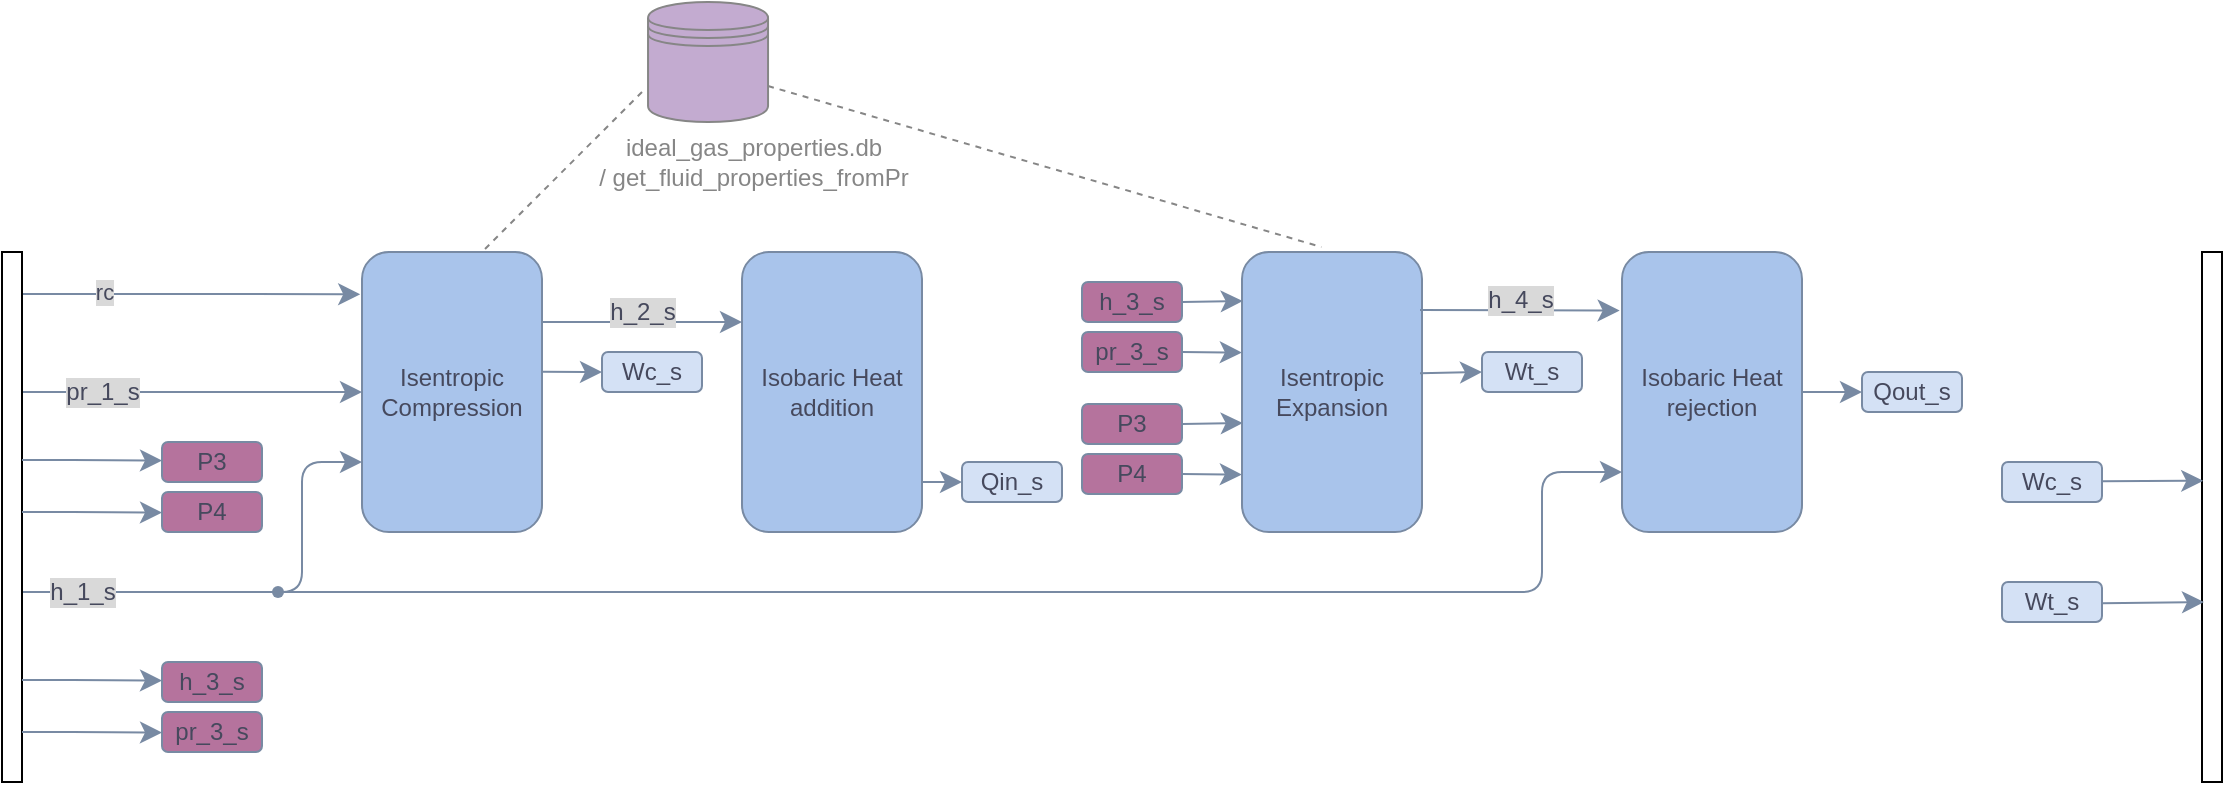 <mxfile version="27.1.6">
  <diagram id="dMFPq8Ma2SvLUkesaSkS" name="Page-1">
    <mxGraphModel dx="1668" dy="894" grid="1" gridSize="10" guides="1" tooltips="1" connect="1" arrows="1" fold="1" page="1" pageScale="1" pageWidth="1169" pageHeight="827" background="light-dark(#FFFFFF,#F7F7F7)" math="0" shadow="0">
      <root>
        <mxCell id="0" />
        <mxCell id="1" parent="0" />
        <mxCell id="d45avjFu-AIYiAAqqC4H-3" value="Isentropic Compression" style="rounded=1;whiteSpace=wrap;html=1;labelBackgroundColor=none;fillColor=light-dark(#A9C4EB,#A9C4EB);strokeColor=#788AA3;fontColor=light-dark(#46495D,#333333);" parent="1" vertex="1">
          <mxGeometry x="200" y="295" width="90" height="140" as="geometry" />
        </mxCell>
        <mxCell id="d45avjFu-AIYiAAqqC4H-4" value="" style="edgeStyle=elbowEdgeStyle;elbow=horizontal;endArrow=classic;html=1;curved=0;rounded=1;endSize=8;startSize=8;fontSize=12;entryX=0;entryY=0.5;entryDx=0;entryDy=0;labelBackgroundColor=none;strokeColor=#788AA3;fontColor=default;" parent="1" target="d45avjFu-AIYiAAqqC4H-3" edge="1">
          <mxGeometry width="50" height="50" relative="1" as="geometry">
            <mxPoint x="30" y="365" as="sourcePoint" />
            <mxPoint x="50" y="525" as="targetPoint" />
            <Array as="points">
              <mxPoint x="100" y="465" />
            </Array>
          </mxGeometry>
        </mxCell>
        <mxCell id="d45avjFu-AIYiAAqqC4H-5" value="pr_1_s" style="edgeLabel;html=1;align=center;verticalAlign=middle;resizable=0;points=[];fontSize=12;labelBackgroundColor=light-dark(#D9D9D9,#DBDBDB);fontColor=light-dark(#46495D,#46495D);rounded=1;" parent="d45avjFu-AIYiAAqqC4H-4" vertex="1" connectable="0">
          <mxGeometry x="0.672" relative="1" as="geometry">
            <mxPoint x="-102" as="offset" />
          </mxGeometry>
        </mxCell>
        <mxCell id="d45avjFu-AIYiAAqqC4H-6" value="" style="edgeStyle=elbowEdgeStyle;elbow=horizontal;endArrow=classic;html=1;curved=0;rounded=1;endSize=8;startSize=8;fontSize=12;entryX=0;entryY=0.75;entryDx=0;entryDy=0;labelBackgroundColor=none;strokeColor=#788AA3;fontColor=default;" parent="1" target="d45avjFu-AIYiAAqqC4H-3" edge="1">
          <mxGeometry width="50" height="50" relative="1" as="geometry">
            <mxPoint x="30" y="465" as="sourcePoint" />
            <mxPoint x="160" y="395" as="targetPoint" />
            <Array as="points">
              <mxPoint x="170" y="430" />
            </Array>
          </mxGeometry>
        </mxCell>
        <mxCell id="d45avjFu-AIYiAAqqC4H-7" value="h_1_s" style="edgeLabel;html=1;align=center;verticalAlign=middle;resizable=0;points=[];fontSize=12;labelBackgroundColor=light-dark(#D9D9D9,#DBDBDB);fontColor=light-dark(#46495D,#46495D);rounded=1;" parent="d45avjFu-AIYiAAqqC4H-6" vertex="1" connectable="0">
          <mxGeometry x="0.786" y="-1" relative="1" as="geometry">
            <mxPoint x="-115" y="64" as="offset" />
          </mxGeometry>
        </mxCell>
        <mxCell id="d45avjFu-AIYiAAqqC4H-8" value="Isobaric Heat addition" style="rounded=1;whiteSpace=wrap;html=1;labelBackgroundColor=none;fillColor=light-dark(#A9C4EB,#A9C4EB);strokeColor=#788AA3;fontColor=light-dark(#46495D,#333333);" parent="1" vertex="1">
          <mxGeometry x="390" y="295" width="90" height="140" as="geometry" />
        </mxCell>
        <mxCell id="d45avjFu-AIYiAAqqC4H-9" value="" style="endArrow=classic;html=1;rounded=1;fontSize=12;startSize=8;endSize=8;curved=1;exitX=1;exitY=0.25;exitDx=0;exitDy=0;entryX=0;entryY=0.25;entryDx=0;entryDy=0;labelBackgroundColor=none;strokeColor=#788AA3;fontColor=default;" parent="1" source="d45avjFu-AIYiAAqqC4H-3" target="d45avjFu-AIYiAAqqC4H-8" edge="1">
          <mxGeometry width="50" height="50" relative="1" as="geometry">
            <mxPoint x="290" y="525" as="sourcePoint" />
            <mxPoint x="340" y="475" as="targetPoint" />
          </mxGeometry>
        </mxCell>
        <mxCell id="d45avjFu-AIYiAAqqC4H-10" value="h_2_s" style="edgeLabel;html=1;align=center;verticalAlign=middle;resizable=0;points=[];fontSize=12;labelBackgroundColor=light-dark(#D9D9D9,#DBDBDB);fontColor=light-dark(#46495D,#46495D);rounded=1;" parent="d45avjFu-AIYiAAqqC4H-9" vertex="1" connectable="0">
          <mxGeometry x="0.364" y="-2" relative="1" as="geometry">
            <mxPoint x="-18" y="-7" as="offset" />
          </mxGeometry>
        </mxCell>
        <mxCell id="d45avjFu-AIYiAAqqC4H-20" value="" style="edgeStyle=elbowEdgeStyle;elbow=horizontal;endArrow=classic;html=1;curved=0;rounded=1;endSize=8;startSize=8;fontSize=12;entryDx=0;entryDy=0;entryPerimeter=0;labelBackgroundColor=none;strokeColor=#788AA3;fontColor=default;exitX=0.65;exitY=0.578;exitDx=0;exitDy=0;exitPerimeter=0;" parent="1" source="d45avjFu-AIYiAAqqC4H-21" target="d45avjFu-AIYiAAqqC4H-21" edge="1">
          <mxGeometry width="50" height="50" relative="1" as="geometry">
            <mxPoint x="90" y="525" as="sourcePoint" />
            <mxPoint x="390" y="345" as="targetPoint" />
            <Array as="points" />
          </mxGeometry>
        </mxCell>
        <mxCell id="d45avjFu-AIYiAAqqC4H-21" value="" style="shape=waypoint;fillStyle=solid;size=6;pointerEvents=1;points=[];fillColor=none;resizable=0;rotatable=0;perimeter=centerPerimeter;snapToPoint=1;labelBackgroundColor=none;strokeColor=#788AA3;fontColor=#46495D;rounded=1;" parent="1" vertex="1">
          <mxGeometry x="148" y="455" width="20" height="20" as="geometry" />
        </mxCell>
        <mxCell id="d45avjFu-AIYiAAqqC4H-22" value="" style="endArrow=classic;html=1;rounded=1;fontSize=12;startSize=8;endSize=8;curved=1;exitX=1.002;exitY=0.428;exitDx=0;exitDy=0;exitPerimeter=0;labelBackgroundColor=none;strokeColor=#788AA3;fontColor=default;verticalAlign=middle;entryX=0;entryY=0.5;entryDx=0;entryDy=0;" parent="1" source="d45avjFu-AIYiAAqqC4H-3" target="d45avjFu-AIYiAAqqC4H-23" edge="1">
          <mxGeometry width="50" height="50" relative="1" as="geometry">
            <mxPoint x="260" y="355" as="sourcePoint" />
            <mxPoint x="299" y="355" as="targetPoint" />
          </mxGeometry>
        </mxCell>
        <mxCell id="d45avjFu-AIYiAAqqC4H-23" value="Wc_s" style="rounded=1;whiteSpace=wrap;html=1;labelBackgroundColor=none;fillColor=light-dark(#D4E1F5,#9AC7BF);strokeColor=#788AA3;fontColor=light-dark(#46495D,#46495D);" parent="1" vertex="1">
          <mxGeometry x="320" y="345" width="50" height="20" as="geometry" />
        </mxCell>
        <mxCell id="d45avjFu-AIYiAAqqC4H-24" value="Isentropic Expansion" style="rounded=1;whiteSpace=wrap;html=1;labelBackgroundColor=none;fillColor=light-dark(#A9C4EB,#A9C4EB);strokeColor=#788AA3;fontColor=light-dark(#46495D,#333333);" parent="1" vertex="1">
          <mxGeometry x="640" y="295" width="90" height="140" as="geometry" />
        </mxCell>
        <mxCell id="d45avjFu-AIYiAAqqC4H-27" value="P3" style="rounded=1;whiteSpace=wrap;html=1;labelBackgroundColor=none;fillColor=light-dark(#B5739D,#F19C99);strokeColor=#788AA3;fontColor=light-dark(#46495D,#333333);" parent="1" vertex="1">
          <mxGeometry x="560" y="371" width="50" height="20" as="geometry" />
        </mxCell>
        <mxCell id="d45avjFu-AIYiAAqqC4H-28" value="" style="endArrow=classic;html=1;rounded=1;fontSize=12;startSize=8;endSize=8;curved=1;entryX=0.004;entryY=0.35;entryDx=0;entryDy=0;entryPerimeter=0;exitX=1;exitY=0.5;exitDx=0;exitDy=0;labelBackgroundColor=none;strokeColor=#788AA3;fontColor=default;" parent="1" source="d45avjFu-AIYiAAqqC4H-27" edge="1">
          <mxGeometry width="50" height="50" relative="1" as="geometry">
            <mxPoint x="371" y="491" as="sourcePoint" />
            <mxPoint x="640.36" y="380.5" as="targetPoint" />
          </mxGeometry>
        </mxCell>
        <mxCell id="d45avjFu-AIYiAAqqC4H-29" value="P4" style="rounded=1;whiteSpace=wrap;html=1;labelBackgroundColor=none;fillColor=light-dark(#B5739D,#F19C99);strokeColor=#788AA3;fontColor=light-dark(#46495D,#333333);" parent="1" vertex="1">
          <mxGeometry x="560" y="396" width="50" height="20" as="geometry" />
        </mxCell>
        <mxCell id="d45avjFu-AIYiAAqqC4H-30" value="" style="endArrow=classic;html=1;rounded=1;fontSize=12;startSize=8;endSize=8;curved=1;exitX=1;exitY=0.5;exitDx=0;exitDy=0;labelBackgroundColor=none;strokeColor=#788AA3;fontColor=default;entryX=-0.001;entryY=0.531;entryDx=0;entryDy=0;entryPerimeter=0;" parent="1" source="d45avjFu-AIYiAAqqC4H-29" edge="1">
          <mxGeometry width="50" height="50" relative="1" as="geometry">
            <mxPoint x="371" y="516" as="sourcePoint" />
            <mxPoint x="639.91" y="406.27" as="targetPoint" />
          </mxGeometry>
        </mxCell>
        <mxCell id="d45avjFu-AIYiAAqqC4H-35" value="" style="endArrow=classic;html=1;rounded=1;fontSize=12;startSize=8;endSize=8;curved=1;labelBackgroundColor=none;strokeColor=#788AA3;fontColor=default;verticalAlign=middle;entryX=0;entryY=0.5;entryDx=0;entryDy=0;exitX=0.989;exitY=0.433;exitDx=0;exitDy=0;exitPerimeter=0;" parent="1" source="d45avjFu-AIYiAAqqC4H-24" target="d45avjFu-AIYiAAqqC4H-36" edge="1">
          <mxGeometry width="50" height="50" relative="1" as="geometry">
            <mxPoint x="750" y="375" as="sourcePoint" />
            <mxPoint x="699" y="375" as="targetPoint" />
          </mxGeometry>
        </mxCell>
        <mxCell id="d45avjFu-AIYiAAqqC4H-36" value="Wt_s" style="rounded=1;whiteSpace=wrap;html=1;labelBackgroundColor=none;fillColor=light-dark(#D4E1F5,#9AC7BF);strokeColor=#788AA3;fontColor=light-dark(#46495D,#46495D);" parent="1" vertex="1">
          <mxGeometry x="760" y="345" width="50" height="20" as="geometry" />
        </mxCell>
        <mxCell id="d45avjFu-AIYiAAqqC4H-37" value="Isobaric Heat rejection" style="rounded=1;whiteSpace=wrap;html=1;labelBackgroundColor=none;fillColor=light-dark(#A9C4EB,#A9C4EB);strokeColor=#788AA3;fontColor=light-dark(#46495D,#333333);" parent="1" vertex="1">
          <mxGeometry x="830" y="295" width="90" height="140" as="geometry" />
        </mxCell>
        <mxCell id="d45avjFu-AIYiAAqqC4H-38" value="" style="endArrow=classic;html=1;rounded=1;fontSize=12;startSize=8;endSize=8;curved=1;labelBackgroundColor=none;strokeColor=#788AA3;fontColor=default;entryX=-0.013;entryY=0.209;entryDx=0;entryDy=0;entryPerimeter=0;exitX=0.989;exitY=0.207;exitDx=0;exitDy=0;exitPerimeter=0;" parent="1" source="d45avjFu-AIYiAAqqC4H-24" target="d45avjFu-AIYiAAqqC4H-37" edge="1">
          <mxGeometry width="50" height="50" relative="1" as="geometry">
            <mxPoint x="740" y="324" as="sourcePoint" />
            <mxPoint x="761" y="325" as="targetPoint" />
          </mxGeometry>
        </mxCell>
        <mxCell id="d45avjFu-AIYiAAqqC4H-39" value="h_4_s" style="edgeLabel;html=1;align=center;verticalAlign=middle;resizable=0;points=[];fontSize=12;labelBackgroundColor=light-dark(#D9D9D9,#DBDBDB);fontColor=light-dark(#46495D,#46495D);rounded=1;" parent="d45avjFu-AIYiAAqqC4H-38" vertex="1" connectable="0">
          <mxGeometry x="0.364" y="-2" relative="1" as="geometry">
            <mxPoint x="-18" y="-7" as="offset" />
          </mxGeometry>
        </mxCell>
        <mxCell id="d45avjFu-AIYiAAqqC4H-46" value="" style="edgeStyle=elbowEdgeStyle;elbow=horizontal;endArrow=classic;html=1;curved=0;rounded=1;endSize=8;startSize=8;fontSize=12;entryX=0;entryY=0.786;entryDx=0;entryDy=0;entryPerimeter=0;labelBackgroundColor=none;strokeColor=#788AA3;fontColor=default;" parent="1" target="d45avjFu-AIYiAAqqC4H-37" edge="1">
          <mxGeometry width="50" height="50" relative="1" as="geometry">
            <mxPoint x="90" y="465" as="sourcePoint" />
            <mxPoint x="822" y="449" as="targetPoint" />
            <Array as="points">
              <mxPoint x="790" y="495" />
            </Array>
          </mxGeometry>
        </mxCell>
        <mxCell id="d45avjFu-AIYiAAqqC4H-47" value="" style="endArrow=classic;html=1;rounded=1;fontSize=12;startSize=8;endSize=8;curved=1;exitX=1.002;exitY=0.428;exitDx=0;exitDy=0;exitPerimeter=0;labelBackgroundColor=none;strokeColor=#788AA3;fontColor=default;verticalAlign=middle;entryX=0;entryY=0.5;entryDx=0;entryDy=0;" parent="1" target="d45avjFu-AIYiAAqqC4H-48" edge="1">
          <mxGeometry width="50" height="50" relative="1" as="geometry">
            <mxPoint x="480" y="410" as="sourcePoint" />
            <mxPoint x="489" y="410" as="targetPoint" />
          </mxGeometry>
        </mxCell>
        <mxCell id="d45avjFu-AIYiAAqqC4H-48" value="Qin_s" style="rounded=1;whiteSpace=wrap;html=1;labelBackgroundColor=none;fillColor=light-dark(#D4E1F5,#9AC7BF);strokeColor=#788AA3;fontColor=light-dark(#46495D,#46495D);" parent="1" vertex="1">
          <mxGeometry x="500" y="400" width="50" height="20" as="geometry" />
        </mxCell>
        <mxCell id="d45avjFu-AIYiAAqqC4H-49" value="" style="endArrow=classic;html=1;rounded=1;fontSize=12;startSize=8;endSize=8;curved=1;labelBackgroundColor=none;strokeColor=#788AA3;fontColor=default;verticalAlign=middle;entryX=0;entryY=0.5;entryDx=0;entryDy=0;exitX=1;exitY=0.5;exitDx=0;exitDy=0;" parent="1" source="d45avjFu-AIYiAAqqC4H-37" target="d45avjFu-AIYiAAqqC4H-50" edge="1">
          <mxGeometry width="50" height="50" relative="1" as="geometry">
            <mxPoint x="930" y="365" as="sourcePoint" />
            <mxPoint x="929" y="365" as="targetPoint" />
          </mxGeometry>
        </mxCell>
        <mxCell id="d45avjFu-AIYiAAqqC4H-50" value="Qout_s" style="rounded=1;whiteSpace=wrap;html=1;labelBackgroundColor=none;fillColor=light-dark(#D4E1F5,#9AC7BF);strokeColor=#788AA3;fontColor=light-dark(#46495D,#46495D);" parent="1" vertex="1">
          <mxGeometry x="950" y="355" width="50" height="20" as="geometry" />
        </mxCell>
        <mxCell id="d45avjFu-AIYiAAqqC4H-60" value="" style="edgeStyle=elbowEdgeStyle;elbow=horizontal;endArrow=classic;html=1;curved=0;rounded=1;endSize=8;startSize=8;fontSize=12;entryX=-0.01;entryY=0.151;entryDx=0;entryDy=0;labelBackgroundColor=none;strokeColor=#788AA3;fontColor=default;entryPerimeter=0;" parent="1" target="d45avjFu-AIYiAAqqC4H-3" edge="1">
          <mxGeometry width="50" height="50" relative="1" as="geometry">
            <mxPoint x="30" y="316" as="sourcePoint" />
            <mxPoint x="347" y="411" as="targetPoint" />
            <Array as="points">
              <mxPoint x="120" y="285" />
            </Array>
          </mxGeometry>
        </mxCell>
        <mxCell id="d45avjFu-AIYiAAqqC4H-61" value="rc" style="edgeLabel;html=1;align=center;verticalAlign=middle;resizable=0;points=[];labelBackgroundColor=light-dark(#D9D9D9,#DBDBDB);fontColor=light-dark(#46495D,#46495D);" parent="d45avjFu-AIYiAAqqC4H-60" vertex="1" connectable="0">
          <mxGeometry x="-0.558" relative="1" as="geometry">
            <mxPoint x="3" y="-1" as="offset" />
          </mxGeometry>
        </mxCell>
        <mxCell id="g4IbuXOnp4qawnmKlWSC-7" value="" style="group" parent="1" vertex="1" connectable="0">
          <mxGeometry x="298.02" y="170" width="195" height="90" as="geometry" />
        </mxCell>
        <mxCell id="g4IbuXOnp4qawnmKlWSC-8" value="" style="shape=datastore;whiteSpace=wrap;html=1;fillColor=#C3ABD0;strokeColor=#868686;" parent="g4IbuXOnp4qawnmKlWSC-7" vertex="1">
          <mxGeometry x="45" width="60" height="60" as="geometry" />
        </mxCell>
        <mxCell id="g4IbuXOnp4qawnmKlWSC-9" value="ideal_gas_properties.db /&amp;nbsp;get_fluid_properties_fromPr" style="rounded=0;whiteSpace=wrap;html=1;strokeColor=none;fillColor=none;fontColor=#868686;" parent="g4IbuXOnp4qawnmKlWSC-7" vertex="1">
          <mxGeometry x="22.5" y="70" width="150" height="20" as="geometry" />
        </mxCell>
        <mxCell id="g4IbuXOnp4qawnmKlWSC-11" value="" style="endArrow=none;dashed=1;html=1;rounded=0;strokeColor=#868686;" parent="1" edge="1">
          <mxGeometry width="50" height="50" relative="1" as="geometry">
            <mxPoint x="340" y="215" as="sourcePoint" />
            <mxPoint x="260" y="295" as="targetPoint" />
          </mxGeometry>
        </mxCell>
        <mxCell id="g4IbuXOnp4qawnmKlWSC-21" value="" style="endArrow=none;dashed=1;html=1;rounded=0;strokeColor=#868686;entryX=0.441;entryY=-0.018;entryDx=0;entryDy=0;entryPerimeter=0;exitX=1;exitY=0.7;exitDx=0;exitDy=0;" parent="1" source="g4IbuXOnp4qawnmKlWSC-8" target="d45avjFu-AIYiAAqqC4H-24" edge="1">
          <mxGeometry width="50" height="50" relative="1" as="geometry">
            <mxPoint x="410" y="215" as="sourcePoint" />
            <mxPoint x="580" y="285" as="targetPoint" />
          </mxGeometry>
        </mxCell>
        <mxCell id="tyS1mxwU9eiOsXaAAD5W-8" value="" style="rounded=0;whiteSpace=wrap;html=1;" parent="1" vertex="1">
          <mxGeometry x="20" y="295" width="10" height="265" as="geometry" />
        </mxCell>
        <mxCell id="tyS1mxwU9eiOsXaAAD5W-9" value="P3" style="rounded=1;whiteSpace=wrap;html=1;labelBackgroundColor=none;fillColor=light-dark(#B5739D,#F19C99);strokeColor=#788AA3;fontColor=light-dark(#46495D,#333333);" parent="1" vertex="1">
          <mxGeometry x="100" y="390" width="50" height="20" as="geometry" />
        </mxCell>
        <mxCell id="tyS1mxwU9eiOsXaAAD5W-10" value="P4" style="rounded=1;whiteSpace=wrap;html=1;labelBackgroundColor=none;fillColor=light-dark(#B5739D,#F19C99);strokeColor=#788AA3;fontColor=light-dark(#46495D,#333333);" parent="1" vertex="1">
          <mxGeometry x="100" y="415" width="50" height="20" as="geometry" />
        </mxCell>
        <mxCell id="tyS1mxwU9eiOsXaAAD5W-11" value="" style="edgeStyle=elbowEdgeStyle;elbow=horizontal;endArrow=classic;html=1;curved=0;rounded=1;endSize=8;startSize=8;fontSize=12;entryX=0;entryY=0.5;entryDx=0;entryDy=0;labelBackgroundColor=none;strokeColor=#788AA3;fontColor=default;" parent="1" edge="1">
          <mxGeometry width="50" height="50" relative="1" as="geometry">
            <mxPoint x="30" y="399" as="sourcePoint" />
            <mxPoint x="100" y="399.31" as="targetPoint" />
            <Array as="points" />
          </mxGeometry>
        </mxCell>
        <mxCell id="tyS1mxwU9eiOsXaAAD5W-13" value="" style="edgeStyle=elbowEdgeStyle;elbow=horizontal;endArrow=classic;html=1;curved=0;rounded=1;endSize=8;startSize=8;fontSize=12;entryX=0;entryY=0.5;entryDx=0;entryDy=0;labelBackgroundColor=none;strokeColor=#788AA3;fontColor=default;" parent="1" edge="1">
          <mxGeometry width="50" height="50" relative="1" as="geometry">
            <mxPoint x="30" y="425" as="sourcePoint" />
            <mxPoint x="100" y="425.31" as="targetPoint" />
            <Array as="points" />
          </mxGeometry>
        </mxCell>
        <mxCell id="R1af7d6Fm1YFTJbuGz0l-1" value="h_3_s" style="rounded=1;whiteSpace=wrap;html=1;labelBackgroundColor=none;fillColor=light-dark(#B5739D,#F19C99);strokeColor=#788AA3;fontColor=light-dark(#46495D,#333333);" parent="1" vertex="1">
          <mxGeometry x="100" y="500" width="50" height="20" as="geometry" />
        </mxCell>
        <mxCell id="R1af7d6Fm1YFTJbuGz0l-2" value="pr_3_s" style="rounded=1;whiteSpace=wrap;html=1;labelBackgroundColor=none;fillColor=light-dark(#B5739D,#F19C99);strokeColor=#788AA3;fontColor=light-dark(#46495D,#333333);" parent="1" vertex="1">
          <mxGeometry x="100" y="525" width="50" height="20" as="geometry" />
        </mxCell>
        <mxCell id="R1af7d6Fm1YFTJbuGz0l-3" value="" style="edgeStyle=elbowEdgeStyle;elbow=horizontal;endArrow=classic;html=1;curved=0;rounded=1;endSize=8;startSize=8;fontSize=12;entryX=0;entryY=0.5;entryDx=0;entryDy=0;labelBackgroundColor=none;strokeColor=#788AA3;fontColor=default;" parent="1" edge="1">
          <mxGeometry width="50" height="50" relative="1" as="geometry">
            <mxPoint x="30" y="509" as="sourcePoint" />
            <mxPoint x="100" y="509.31" as="targetPoint" />
            <Array as="points" />
          </mxGeometry>
        </mxCell>
        <mxCell id="R1af7d6Fm1YFTJbuGz0l-4" value="" style="edgeStyle=elbowEdgeStyle;elbow=horizontal;endArrow=classic;html=1;curved=0;rounded=1;endSize=8;startSize=8;fontSize=12;entryX=0;entryY=0.5;entryDx=0;entryDy=0;labelBackgroundColor=none;strokeColor=#788AA3;fontColor=default;" parent="1" edge="1">
          <mxGeometry width="50" height="50" relative="1" as="geometry">
            <mxPoint x="30" y="535" as="sourcePoint" />
            <mxPoint x="100" y="535.31" as="targetPoint" />
            <Array as="points" />
          </mxGeometry>
        </mxCell>
        <mxCell id="R1af7d6Fm1YFTJbuGz0l-5" value="h_3_s" style="rounded=1;whiteSpace=wrap;html=1;labelBackgroundColor=none;fillColor=light-dark(#B5739D,#F19C99);strokeColor=#788AA3;fontColor=light-dark(#46495D,#333333);" parent="1" vertex="1">
          <mxGeometry x="560" y="310" width="50" height="20" as="geometry" />
        </mxCell>
        <mxCell id="R1af7d6Fm1YFTJbuGz0l-6" value="" style="endArrow=classic;html=1;rounded=1;fontSize=12;startSize=8;endSize=8;curved=1;entryX=0.004;entryY=0.35;entryDx=0;entryDy=0;entryPerimeter=0;exitX=1;exitY=0.5;exitDx=0;exitDy=0;labelBackgroundColor=none;strokeColor=#788AA3;fontColor=default;" parent="1" source="R1af7d6Fm1YFTJbuGz0l-5" edge="1">
          <mxGeometry width="50" height="50" relative="1" as="geometry">
            <mxPoint x="371" y="430" as="sourcePoint" />
            <mxPoint x="640.36" y="319.5" as="targetPoint" />
          </mxGeometry>
        </mxCell>
        <mxCell id="R1af7d6Fm1YFTJbuGz0l-7" value="pr_3_s" style="rounded=1;whiteSpace=wrap;html=1;labelBackgroundColor=none;fillColor=light-dark(#B5739D,#F19C99);strokeColor=#788AA3;fontColor=light-dark(#46495D,#333333);" parent="1" vertex="1">
          <mxGeometry x="560" y="335" width="50" height="20" as="geometry" />
        </mxCell>
        <mxCell id="R1af7d6Fm1YFTJbuGz0l-8" value="" style="endArrow=classic;html=1;rounded=1;fontSize=12;startSize=8;endSize=8;curved=1;exitX=1;exitY=0.5;exitDx=0;exitDy=0;labelBackgroundColor=none;strokeColor=#788AA3;fontColor=default;entryX=-0.001;entryY=0.531;entryDx=0;entryDy=0;entryPerimeter=0;" parent="1" source="R1af7d6Fm1YFTJbuGz0l-7" edge="1">
          <mxGeometry width="50" height="50" relative="1" as="geometry">
            <mxPoint x="371" y="455" as="sourcePoint" />
            <mxPoint x="639.91" y="345.27" as="targetPoint" />
          </mxGeometry>
        </mxCell>
        <mxCell id="R1af7d6Fm1YFTJbuGz0l-10" value="" style="rounded=0;whiteSpace=wrap;html=1;" parent="1" vertex="1">
          <mxGeometry x="1120" y="295" width="10" height="265" as="geometry" />
        </mxCell>
        <mxCell id="R1af7d6Fm1YFTJbuGz0l-11" value="Wc_s" style="rounded=1;whiteSpace=wrap;html=1;labelBackgroundColor=none;fillColor=light-dark(#D4E1F5,#9AC7BF);strokeColor=#788AA3;fontColor=light-dark(#46495D,#46495D);" parent="1" vertex="1">
          <mxGeometry x="1020" y="400" width="50" height="20" as="geometry" />
        </mxCell>
        <mxCell id="R1af7d6Fm1YFTJbuGz0l-12" value="Wt_s" style="rounded=1;whiteSpace=wrap;html=1;labelBackgroundColor=none;fillColor=light-dark(#D4E1F5,#9AC7BF);strokeColor=#788AA3;fontColor=light-dark(#46495D,#46495D);" parent="1" vertex="1">
          <mxGeometry x="1020" y="460" width="50" height="20" as="geometry" />
        </mxCell>
        <mxCell id="R1af7d6Fm1YFTJbuGz0l-15" value="" style="endArrow=classic;html=1;rounded=1;fontSize=12;startSize=8;endSize=8;curved=1;labelBackgroundColor=none;strokeColor=#788AA3;fontColor=default;verticalAlign=middle;entryX=0.062;entryY=0.092;entryDx=0;entryDy=0;exitX=1;exitY=0.5;exitDx=0;exitDy=0;entryPerimeter=0;" parent="1" edge="1">
          <mxGeometry width="50" height="50" relative="1" as="geometry">
            <mxPoint x="1070" y="409.66" as="sourcePoint" />
            <mxPoint x="1120.62" y="409.38" as="targetPoint" />
          </mxGeometry>
        </mxCell>
        <mxCell id="R1af7d6Fm1YFTJbuGz0l-16" value="" style="endArrow=classic;html=1;rounded=1;fontSize=12;startSize=8;endSize=8;curved=1;labelBackgroundColor=none;strokeColor=#788AA3;fontColor=default;verticalAlign=middle;entryX=0.062;entryY=0.092;entryDx=0;entryDy=0;exitX=1;exitY=0.5;exitDx=0;exitDy=0;entryPerimeter=0;" parent="1" edge="1">
          <mxGeometry width="50" height="50" relative="1" as="geometry">
            <mxPoint x="1070" y="470.66" as="sourcePoint" />
            <mxPoint x="1121" y="470" as="targetPoint" />
          </mxGeometry>
        </mxCell>
      </root>
    </mxGraphModel>
  </diagram>
</mxfile>
